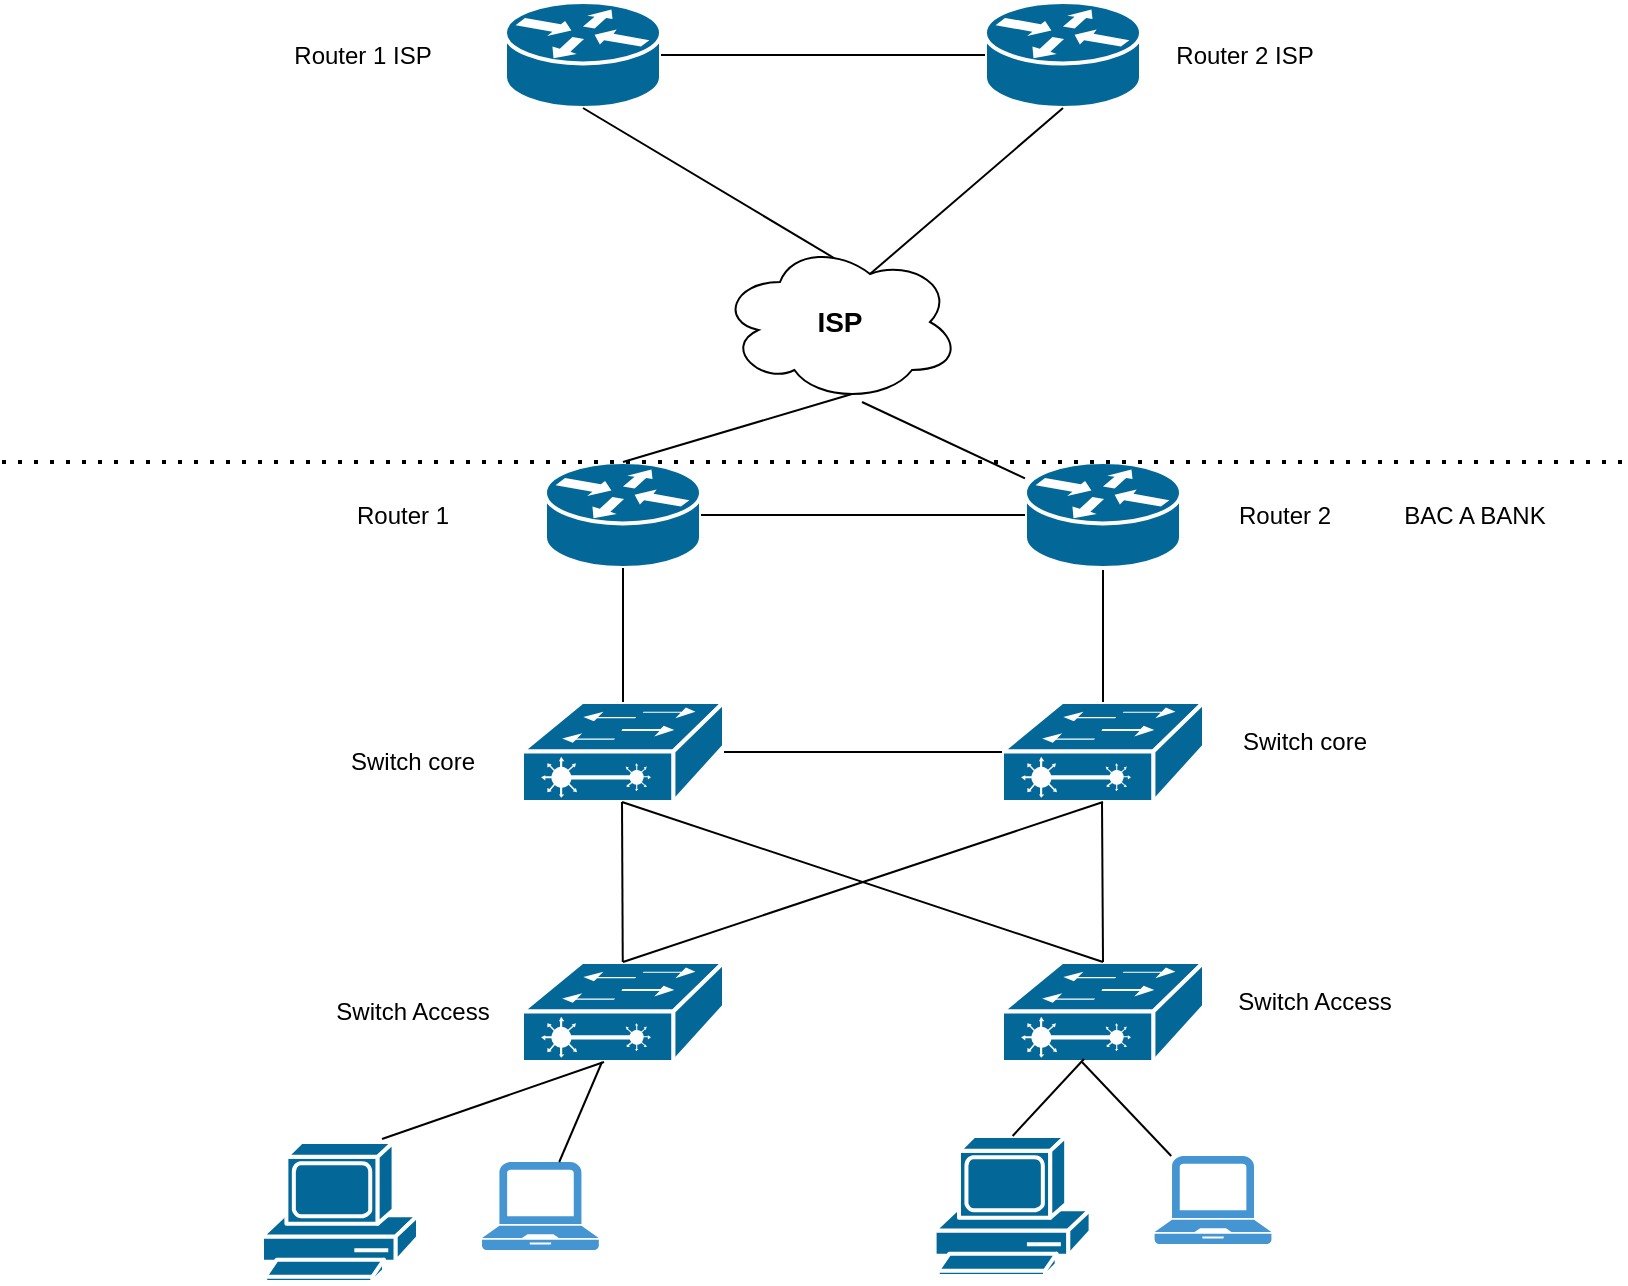 <mxfile version="17.4.5" type="github">
  <diagram name="Page-1" id="c37626ed-c26b-45fb-9056-f9ebc6bb27b6">
    <mxGraphModel dx="1662" dy="762" grid="1" gridSize="10" guides="1" tooltips="1" connect="1" arrows="1" fold="1" page="1" pageScale="1" pageWidth="1100" pageHeight="850" background="none" math="0" shadow="0">
      <root>
        <mxCell id="0" />
        <mxCell id="1" parent="0" />
        <mxCell id="TqFHhcnp8rOVbBzlhD-o-1" value="" style="shape=mxgraph.cisco.switches.layer_2_remote_switch;sketch=0;html=1;pointerEvents=1;dashed=0;fillColor=#036897;strokeColor=#ffffff;strokeWidth=2;verticalLabelPosition=bottom;verticalAlign=top;align=center;outlineConnect=0;" parent="1" vertex="1">
          <mxGeometry x="410" y="390" width="101" height="50" as="geometry" />
        </mxCell>
        <mxCell id="TqFHhcnp8rOVbBzlhD-o-3" value="" style="shape=mxgraph.cisco.switches.layer_2_remote_switch;sketch=0;html=1;pointerEvents=1;dashed=0;fillColor=#036897;strokeColor=#ffffff;strokeWidth=2;verticalLabelPosition=bottom;verticalAlign=top;align=center;outlineConnect=0;" parent="1" vertex="1">
          <mxGeometry x="650" y="390" width="101" height="50" as="geometry" />
        </mxCell>
        <mxCell id="TqFHhcnp8rOVbBzlhD-o-4" value="" style="shape=mxgraph.cisco.switches.layer_2_remote_switch;sketch=0;html=1;pointerEvents=1;dashed=0;fillColor=#036897;strokeColor=#ffffff;strokeWidth=2;verticalLabelPosition=bottom;verticalAlign=top;align=center;outlineConnect=0;" parent="1" vertex="1">
          <mxGeometry x="410" y="520" width="101" height="50" as="geometry" />
        </mxCell>
        <mxCell id="TqFHhcnp8rOVbBzlhD-o-5" value="" style="shape=mxgraph.cisco.switches.layer_2_remote_switch;sketch=0;html=1;pointerEvents=1;dashed=0;fillColor=#036897;strokeColor=#ffffff;strokeWidth=2;verticalLabelPosition=bottom;verticalAlign=top;align=center;outlineConnect=0;" parent="1" vertex="1">
          <mxGeometry x="650" y="520" width="101" height="50" as="geometry" />
        </mxCell>
        <mxCell id="TqFHhcnp8rOVbBzlhD-o-6" value="Switch core&lt;br&gt;" style="text;html=1;resizable=0;autosize=1;align=center;verticalAlign=middle;points=[];fillColor=none;strokeColor=none;rounded=0;" parent="1" vertex="1">
          <mxGeometry x="315" y="410" width="80" height="20" as="geometry" />
        </mxCell>
        <mxCell id="TqFHhcnp8rOVbBzlhD-o-8" value="Switch Access" style="text;html=1;resizable=0;autosize=1;align=center;verticalAlign=middle;points=[];fillColor=none;strokeColor=none;rounded=0;" parent="1" vertex="1">
          <mxGeometry x="310" y="535" width="90" height="20" as="geometry" />
        </mxCell>
        <mxCell id="TqFHhcnp8rOVbBzlhD-o-25" value="" style="endArrow=none;html=1;rounded=0;elbow=vertical;exitX=0.5;exitY=0;exitDx=0;exitDy=0;exitPerimeter=0;entryX=0.5;entryY=1;entryDx=0;entryDy=0;entryPerimeter=0;" parent="1" source="TqFHhcnp8rOVbBzlhD-o-4" target="TqFHhcnp8rOVbBzlhD-o-3" edge="1">
          <mxGeometry width="50" height="50" relative="1" as="geometry">
            <mxPoint x="510" y="480" as="sourcePoint" />
            <mxPoint x="660" y="440" as="targetPoint" />
          </mxGeometry>
        </mxCell>
        <mxCell id="TqFHhcnp8rOVbBzlhD-o-27" value="" style="endArrow=none;html=1;rounded=0;elbow=vertical;exitX=0.5;exitY=0;exitDx=0;exitDy=0;exitPerimeter=0;" parent="1" source="TqFHhcnp8rOVbBzlhD-o-5" edge="1">
          <mxGeometry width="50" height="50" relative="1" as="geometry">
            <mxPoint x="511" y="570" as="sourcePoint" />
            <mxPoint x="460" y="440" as="targetPoint" />
          </mxGeometry>
        </mxCell>
        <mxCell id="TqFHhcnp8rOVbBzlhD-o-29" value="" style="endArrow=none;html=1;rounded=0;elbow=vertical;" parent="1" source="TqFHhcnp8rOVbBzlhD-o-4" edge="1">
          <mxGeometry width="50" height="50" relative="1" as="geometry">
            <mxPoint x="410" y="490" as="sourcePoint" />
            <mxPoint x="460" y="440" as="targetPoint" />
          </mxGeometry>
        </mxCell>
        <mxCell id="TqFHhcnp8rOVbBzlhD-o-30" value="" style="endArrow=none;html=1;rounded=0;elbow=vertical;exitX=0.5;exitY=0;exitDx=0;exitDy=0;exitPerimeter=0;" parent="1" source="TqFHhcnp8rOVbBzlhD-o-5" edge="1">
          <mxGeometry width="50" height="50" relative="1" as="geometry">
            <mxPoint x="650" y="490" as="sourcePoint" />
            <mxPoint x="700" y="440" as="targetPoint" />
          </mxGeometry>
        </mxCell>
        <mxCell id="TqFHhcnp8rOVbBzlhD-o-31" value="" style="endArrow=none;html=1;rounded=0;elbow=vertical;entryX=0;entryY=0.5;entryDx=0;entryDy=0;entryPerimeter=0;exitX=1;exitY=0.5;exitDx=0;exitDy=0;exitPerimeter=0;" parent="1" source="TqFHhcnp8rOVbBzlhD-o-1" target="TqFHhcnp8rOVbBzlhD-o-3" edge="1">
          <mxGeometry width="50" height="50" relative="1" as="geometry">
            <mxPoint x="540" y="450" as="sourcePoint" />
            <mxPoint x="590" y="400" as="targetPoint" />
          </mxGeometry>
        </mxCell>
        <mxCell id="TqFHhcnp8rOVbBzlhD-o-34" value="" style="shape=mxgraph.cisco.routers.router;sketch=0;html=1;pointerEvents=1;dashed=0;fillColor=#036897;strokeColor=#ffffff;strokeWidth=2;verticalLabelPosition=bottom;verticalAlign=top;align=center;outlineConnect=0;" parent="1" vertex="1">
          <mxGeometry x="421.5" y="270" width="78" height="53" as="geometry" />
        </mxCell>
        <mxCell id="TqFHhcnp8rOVbBzlhD-o-35" value="" style="endArrow=none;html=1;rounded=0;elbow=vertical;exitX=0.5;exitY=0;exitDx=0;exitDy=0;exitPerimeter=0;entryX=0.5;entryY=1;entryDx=0;entryDy=0;entryPerimeter=0;" parent="1" source="TqFHhcnp8rOVbBzlhD-o-1" target="TqFHhcnp8rOVbBzlhD-o-34" edge="1">
          <mxGeometry width="50" height="50" relative="1" as="geometry">
            <mxPoint x="320" y="330" as="sourcePoint" />
            <mxPoint x="530" y="300" as="targetPoint" />
          </mxGeometry>
        </mxCell>
        <mxCell id="TqFHhcnp8rOVbBzlhD-o-36" value="" style="endArrow=none;html=1;rounded=0;elbow=vertical;entryX=0.5;entryY=0;entryDx=0;entryDy=0;entryPerimeter=0;exitX=0.5;exitY=1;exitDx=0;exitDy=0;exitPerimeter=0;" parent="1" source="EVcRI1gZMUK-_CVRTM2A-1" target="TqFHhcnp8rOVbBzlhD-o-3" edge="1">
          <mxGeometry width="50" height="50" relative="1" as="geometry">
            <mxPoint x="608" y="300" as="sourcePoint" />
            <mxPoint x="818" y="270" as="targetPoint" />
          </mxGeometry>
        </mxCell>
        <mxCell id="TqFHhcnp8rOVbBzlhD-o-37" value="" style="endArrow=none;html=1;rounded=0;elbow=vertical;exitX=0.5;exitY=0;exitDx=0;exitDy=0;exitPerimeter=0;entryX=0.55;entryY=0.95;entryDx=0;entryDy=0;entryPerimeter=0;" parent="1" source="TqFHhcnp8rOVbBzlhD-o-34" target="TqFHhcnp8rOVbBzlhD-o-39" edge="1">
          <mxGeometry width="50" height="50" relative="1" as="geometry">
            <mxPoint x="370" y="260" as="sourcePoint" />
            <mxPoint x="580" y="230" as="targetPoint" />
          </mxGeometry>
        </mxCell>
        <mxCell id="TqFHhcnp8rOVbBzlhD-o-38" value="" style="endArrow=none;html=1;rounded=0;elbow=vertical;" parent="1" edge="1">
          <mxGeometry width="50" height="50" relative="1" as="geometry">
            <mxPoint x="340" y="608.5" as="sourcePoint" />
            <mxPoint x="451" y="570" as="targetPoint" />
          </mxGeometry>
        </mxCell>
        <mxCell id="TqFHhcnp8rOVbBzlhD-o-39" value="&lt;b&gt;&lt;font style=&quot;font-size: 14px&quot;&gt;ISP&lt;/font&gt;&lt;/b&gt;" style="ellipse;shape=cloud;whiteSpace=wrap;html=1;" parent="1" vertex="1">
          <mxGeometry x="509" y="160" width="120" height="80" as="geometry" />
        </mxCell>
        <mxCell id="TqFHhcnp8rOVbBzlhD-o-41" value="" style="shape=mxgraph.cisco.computers_and_peripherals.pc;sketch=0;html=1;pointerEvents=1;dashed=0;fillColor=#036897;strokeColor=#ffffff;strokeWidth=2;verticalLabelPosition=bottom;verticalAlign=top;align=center;outlineConnect=0;" parent="1" vertex="1">
          <mxGeometry x="280" y="610" width="78" height="70" as="geometry" />
        </mxCell>
        <mxCell id="TqFHhcnp8rOVbBzlhD-o-42" value="" style="pointerEvents=1;shadow=0;dashed=0;html=1;strokeColor=none;fillColor=#4495D1;labelPosition=center;verticalLabelPosition=bottom;verticalAlign=top;align=center;outlineConnect=0;shape=mxgraph.veeam.laptop;" parent="1" vertex="1">
          <mxGeometry x="390" y="620" width="58.4" height="44" as="geometry" />
        </mxCell>
        <mxCell id="TqFHhcnp8rOVbBzlhD-o-43" value="" style="endArrow=none;html=1;rounded=0;elbow=vertical;" parent="1" source="TqFHhcnp8rOVbBzlhD-o-42" edge="1">
          <mxGeometry width="50" height="50" relative="1" as="geometry">
            <mxPoint x="350" y="618.5" as="sourcePoint" />
            <mxPoint x="450" y="570" as="targetPoint" />
          </mxGeometry>
        </mxCell>
        <mxCell id="TqFHhcnp8rOVbBzlhD-o-45" value="" style="shape=mxgraph.cisco.computers_and_peripherals.pc;sketch=0;html=1;pointerEvents=1;dashed=0;fillColor=#036897;strokeColor=#ffffff;strokeWidth=2;verticalLabelPosition=bottom;verticalAlign=top;align=center;outlineConnect=0;" parent="1" vertex="1">
          <mxGeometry x="616.3" y="607" width="78" height="70" as="geometry" />
        </mxCell>
        <mxCell id="TqFHhcnp8rOVbBzlhD-o-46" value="" style="pointerEvents=1;shadow=0;dashed=0;html=1;strokeColor=none;fillColor=#4495D1;labelPosition=center;verticalLabelPosition=bottom;verticalAlign=top;align=center;outlineConnect=0;shape=mxgraph.veeam.laptop;" parent="1" vertex="1">
          <mxGeometry x="726.3" y="617" width="58.4" height="44" as="geometry" />
        </mxCell>
        <mxCell id="TqFHhcnp8rOVbBzlhD-o-47" value="" style="endArrow=none;html=1;rounded=0;elbow=vertical;exitX=0.5;exitY=0;exitDx=0;exitDy=0;exitPerimeter=0;" parent="1" source="TqFHhcnp8rOVbBzlhD-o-45" edge="1">
          <mxGeometry width="50" height="50" relative="1" as="geometry">
            <mxPoint x="580" y="607.0" as="sourcePoint" />
            <mxPoint x="691" y="568.5" as="targetPoint" />
          </mxGeometry>
        </mxCell>
        <mxCell id="TqFHhcnp8rOVbBzlhD-o-48" value="" style="endArrow=none;html=1;rounded=0;elbow=vertical;" parent="1" source="TqFHhcnp8rOVbBzlhD-o-46" edge="1">
          <mxGeometry width="50" height="50" relative="1" as="geometry">
            <mxPoint x="360" y="628.5" as="sourcePoint" />
            <mxPoint x="690" y="570" as="targetPoint" />
          </mxGeometry>
        </mxCell>
        <mxCell id="EVcRI1gZMUK-_CVRTM2A-1" value="" style="shape=mxgraph.cisco.routers.router;sketch=0;html=1;pointerEvents=1;dashed=0;fillColor=#036897;strokeColor=#ffffff;strokeWidth=2;verticalLabelPosition=bottom;verticalAlign=top;align=center;outlineConnect=0;" vertex="1" parent="1">
          <mxGeometry x="661.5" y="270" width="78" height="53" as="geometry" />
        </mxCell>
        <mxCell id="EVcRI1gZMUK-_CVRTM2A-6" value="" style="endArrow=none;html=1;rounded=0;" edge="1" parent="1" source="EVcRI1gZMUK-_CVRTM2A-1">
          <mxGeometry width="50" height="50" relative="1" as="geometry">
            <mxPoint x="530" y="290" as="sourcePoint" />
            <mxPoint x="580" y="240" as="targetPoint" />
          </mxGeometry>
        </mxCell>
        <mxCell id="EVcRI1gZMUK-_CVRTM2A-8" value="Switch core&lt;br&gt;" style="text;html=1;resizable=0;autosize=1;align=center;verticalAlign=middle;points=[];fillColor=none;strokeColor=none;rounded=0;" vertex="1" parent="1">
          <mxGeometry x="761" y="400" width="80" height="20" as="geometry" />
        </mxCell>
        <mxCell id="EVcRI1gZMUK-_CVRTM2A-9" value="Switch Access" style="text;html=1;resizable=0;autosize=1;align=center;verticalAlign=middle;points=[];fillColor=none;strokeColor=none;rounded=0;" vertex="1" parent="1">
          <mxGeometry x="761" y="530" width="90" height="20" as="geometry" />
        </mxCell>
        <mxCell id="EVcRI1gZMUK-_CVRTM2A-10" value="Router 1&lt;br&gt;" style="text;html=1;resizable=0;autosize=1;align=center;verticalAlign=middle;points=[];fillColor=none;strokeColor=none;rounded=0;" vertex="1" parent="1">
          <mxGeometry x="320" y="286.5" width="60" height="20" as="geometry" />
        </mxCell>
        <mxCell id="EVcRI1gZMUK-_CVRTM2A-11" value="Router 2&lt;br&gt;" style="text;html=1;resizable=0;autosize=1;align=center;verticalAlign=middle;points=[];fillColor=none;strokeColor=none;rounded=0;" vertex="1" parent="1">
          <mxGeometry x="761" y="286.5" width="60" height="20" as="geometry" />
        </mxCell>
        <mxCell id="EVcRI1gZMUK-_CVRTM2A-13" value="" style="endArrow=none;dashed=1;html=1;dashPattern=1 3;strokeWidth=2;rounded=0;" edge="1" parent="1">
          <mxGeometry width="50" height="50" relative="1" as="geometry">
            <mxPoint x="150" y="270" as="sourcePoint" />
            <mxPoint x="960" y="270" as="targetPoint" />
          </mxGeometry>
        </mxCell>
        <mxCell id="EVcRI1gZMUK-_CVRTM2A-14" value="BAC A BANK&lt;br&gt;" style="text;html=1;resizable=0;autosize=1;align=center;verticalAlign=middle;points=[];fillColor=none;strokeColor=none;rounded=0;" vertex="1" parent="1">
          <mxGeometry x="841" y="286.5" width="90" height="20" as="geometry" />
        </mxCell>
        <mxCell id="EVcRI1gZMUK-_CVRTM2A-15" value="" style="shape=mxgraph.cisco.routers.router;sketch=0;html=1;pointerEvents=1;dashed=0;fillColor=#036897;strokeColor=#ffffff;strokeWidth=2;verticalLabelPosition=bottom;verticalAlign=top;align=center;outlineConnect=0;" vertex="1" parent="1">
          <mxGeometry x="401.5" y="40" width="78" height="53" as="geometry" />
        </mxCell>
        <mxCell id="EVcRI1gZMUK-_CVRTM2A-16" value="" style="shape=mxgraph.cisco.routers.router;sketch=0;html=1;pointerEvents=1;dashed=0;fillColor=#036897;strokeColor=#ffffff;strokeWidth=2;verticalLabelPosition=bottom;verticalAlign=top;align=center;outlineConnect=0;" vertex="1" parent="1">
          <mxGeometry x="641.5" y="40" width="78" height="53" as="geometry" />
        </mxCell>
        <mxCell id="EVcRI1gZMUK-_CVRTM2A-18" value="Router 1 ISP" style="text;html=1;resizable=0;autosize=1;align=center;verticalAlign=middle;points=[];fillColor=none;strokeColor=none;rounded=0;" vertex="1" parent="1">
          <mxGeometry x="290" y="56.5" width="80" height="20" as="geometry" />
        </mxCell>
        <mxCell id="EVcRI1gZMUK-_CVRTM2A-19" value="Router 2 ISP" style="text;html=1;resizable=0;autosize=1;align=center;verticalAlign=middle;points=[];fillColor=none;strokeColor=none;rounded=0;" vertex="1" parent="1">
          <mxGeometry x="731" y="56.5" width="80" height="20" as="geometry" />
        </mxCell>
        <mxCell id="EVcRI1gZMUK-_CVRTM2A-20" value="" style="endArrow=none;html=1;rounded=0;exitX=0.5;exitY=1;exitDx=0;exitDy=0;exitPerimeter=0;entryX=0.475;entryY=0.1;entryDx=0;entryDy=0;entryPerimeter=0;" edge="1" parent="1" source="EVcRI1gZMUK-_CVRTM2A-15" target="TqFHhcnp8rOVbBzlhD-o-39">
          <mxGeometry width="50" height="50" relative="1" as="geometry">
            <mxPoint x="810" y="380" as="sourcePoint" />
            <mxPoint x="860" y="330" as="targetPoint" />
          </mxGeometry>
        </mxCell>
        <mxCell id="EVcRI1gZMUK-_CVRTM2A-21" value="" style="endArrow=none;html=1;rounded=0;entryX=0.5;entryY=1;entryDx=0;entryDy=0;entryPerimeter=0;exitX=0.625;exitY=0.2;exitDx=0;exitDy=0;exitPerimeter=0;" edge="1" parent="1" source="TqFHhcnp8rOVbBzlhD-o-39" target="EVcRI1gZMUK-_CVRTM2A-16">
          <mxGeometry width="50" height="50" relative="1" as="geometry">
            <mxPoint x="810" y="380" as="sourcePoint" />
            <mxPoint x="860" y="330" as="targetPoint" />
          </mxGeometry>
        </mxCell>
        <mxCell id="EVcRI1gZMUK-_CVRTM2A-23" value="" style="endArrow=none;html=1;rounded=0;exitX=1;exitY=0.5;exitDx=0;exitDy=0;exitPerimeter=0;entryX=0;entryY=0.5;entryDx=0;entryDy=0;entryPerimeter=0;" edge="1" parent="1" source="EVcRI1gZMUK-_CVRTM2A-15" target="EVcRI1gZMUK-_CVRTM2A-16">
          <mxGeometry width="50" height="50" relative="1" as="geometry">
            <mxPoint x="810" y="380" as="sourcePoint" />
            <mxPoint x="860" y="330" as="targetPoint" />
          </mxGeometry>
        </mxCell>
        <mxCell id="EVcRI1gZMUK-_CVRTM2A-24" value="" style="endArrow=none;html=1;rounded=0;exitX=1;exitY=0.5;exitDx=0;exitDy=0;exitPerimeter=0;" edge="1" parent="1" source="TqFHhcnp8rOVbBzlhD-o-34" target="EVcRI1gZMUK-_CVRTM2A-1">
          <mxGeometry width="50" height="50" relative="1" as="geometry">
            <mxPoint x="810" y="380" as="sourcePoint" />
            <mxPoint x="860" y="330" as="targetPoint" />
          </mxGeometry>
        </mxCell>
      </root>
    </mxGraphModel>
  </diagram>
</mxfile>
